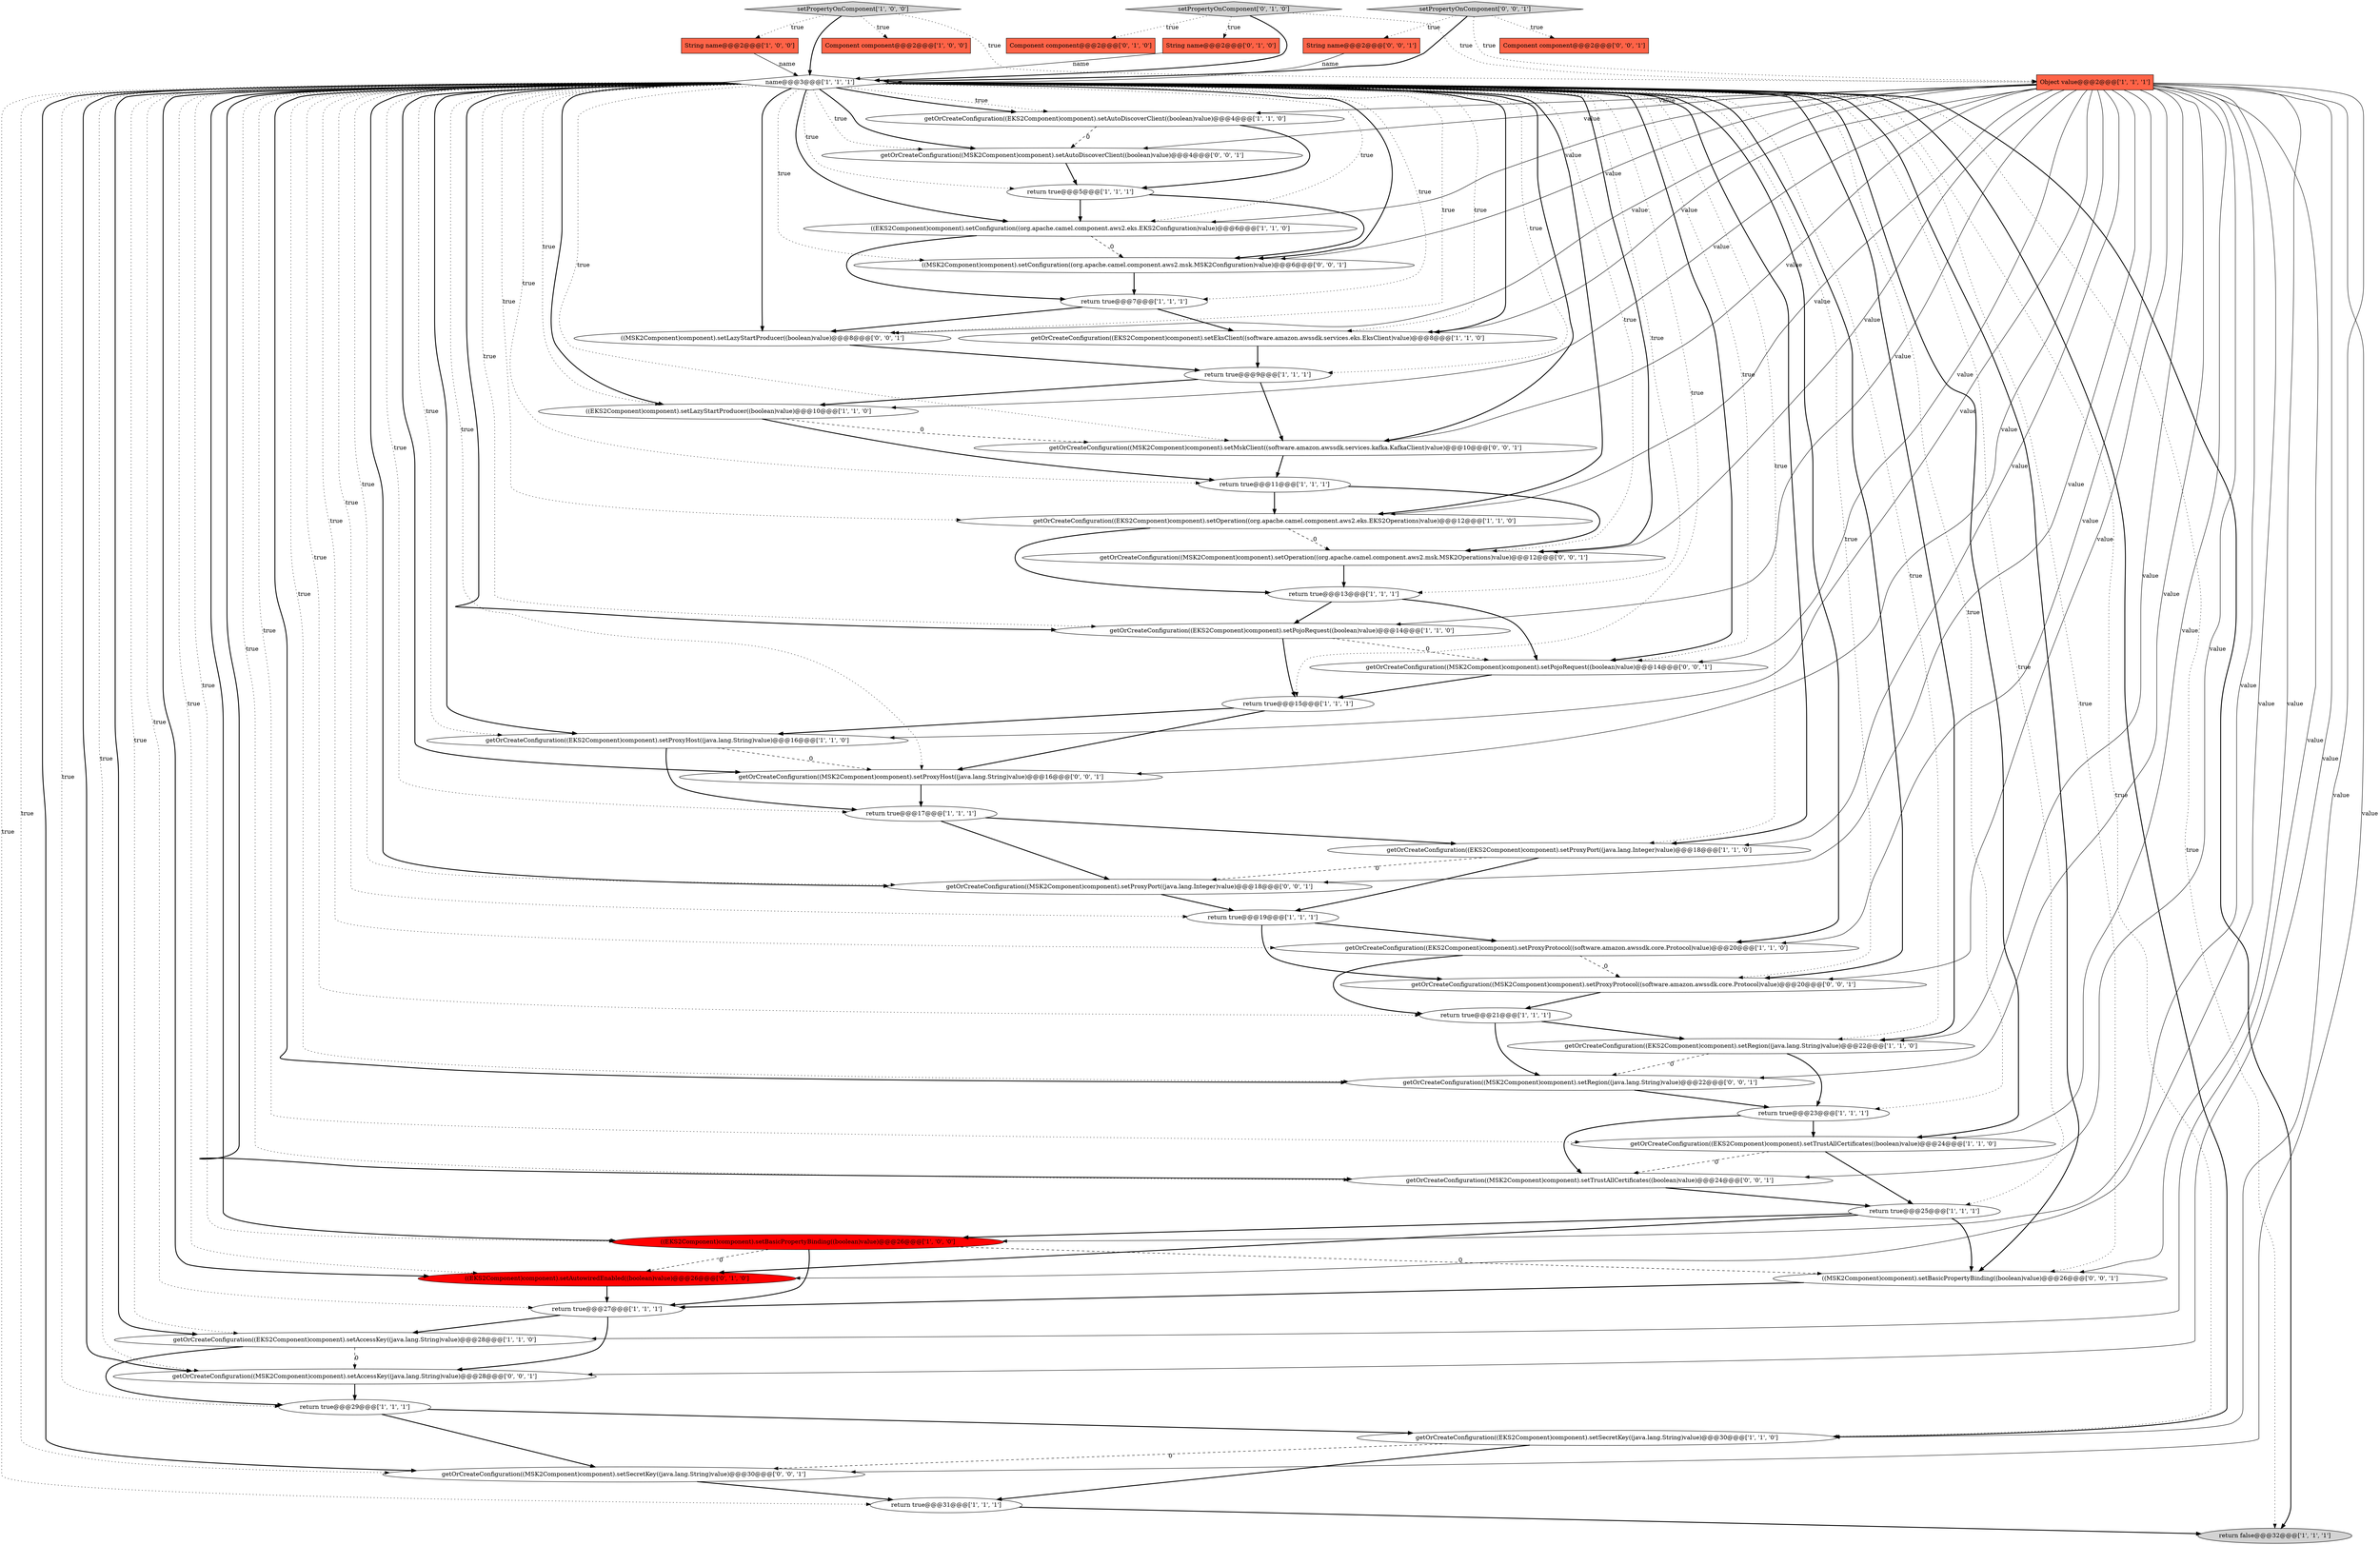 digraph {
32 [style = filled, label = "return true@@@17@@@['1', '1', '1']", fillcolor = white, shape = ellipse image = "AAA0AAABBB1BBB"];
9 [style = filled, label = "return true@@@25@@@['1', '1', '1']", fillcolor = white, shape = ellipse image = "AAA0AAABBB1BBB"];
11 [style = filled, label = "setPropertyOnComponent['1', '0', '0']", fillcolor = lightgray, shape = diamond image = "AAA0AAABBB1BBB"];
15 [style = filled, label = "return true@@@13@@@['1', '1', '1']", fillcolor = white, shape = ellipse image = "AAA0AAABBB1BBB"];
25 [style = filled, label = "return true@@@9@@@['1', '1', '1']", fillcolor = white, shape = ellipse image = "AAA0AAABBB1BBB"];
22 [style = filled, label = "((EKS2Component)component).setLazyStartProducer((boolean)value)@@@10@@@['1', '1', '0']", fillcolor = white, shape = ellipse image = "AAA0AAABBB1BBB"];
48 [style = filled, label = "getOrCreateConfiguration((MSK2Component)component).setRegion((java.lang.String)value)@@@22@@@['0', '0', '1']", fillcolor = white, shape = ellipse image = "AAA0AAABBB3BBB"];
14 [style = filled, label = "((EKS2Component)component).setConfiguration((org.apache.camel.component.aws2.eks.EKS2Configuration)value)@@@6@@@['1', '1', '0']", fillcolor = white, shape = ellipse image = "AAA0AAABBB1BBB"];
53 [style = filled, label = "getOrCreateConfiguration((MSK2Component)component).setProxyPort((java.lang.Integer)value)@@@18@@@['0', '0', '1']", fillcolor = white, shape = ellipse image = "AAA0AAABBB3BBB"];
23 [style = filled, label = "return true@@@15@@@['1', '1', '1']", fillcolor = white, shape = ellipse image = "AAA0AAABBB1BBB"];
19 [style = filled, label = "Object value@@@2@@@['1', '1', '1']", fillcolor = tomato, shape = box image = "AAA0AAABBB1BBB"];
24 [style = filled, label = "return true@@@7@@@['1', '1', '1']", fillcolor = white, shape = ellipse image = "AAA0AAABBB1BBB"];
13 [style = filled, label = "return true@@@27@@@['1', '1', '1']", fillcolor = white, shape = ellipse image = "AAA0AAABBB1BBB"];
20 [style = filled, label = "((EKS2Component)component).setBasicPropertyBinding((boolean)value)@@@26@@@['1', '0', '0']", fillcolor = red, shape = ellipse image = "AAA1AAABBB1BBB"];
38 [style = filled, label = "String name@@@2@@@['0', '0', '1']", fillcolor = tomato, shape = box image = "AAA0AAABBB3BBB"];
52 [style = filled, label = "getOrCreateConfiguration((MSK2Component)component).setPojoRequest((boolean)value)@@@14@@@['0', '0', '1']", fillcolor = white, shape = ellipse image = "AAA0AAABBB3BBB"];
2 [style = filled, label = "return true@@@19@@@['1', '1', '1']", fillcolor = white, shape = ellipse image = "AAA0AAABBB1BBB"];
0 [style = filled, label = "getOrCreateConfiguration((EKS2Component)component).setAutoDiscoverClient((boolean)value)@@@4@@@['1', '1', '0']", fillcolor = white, shape = ellipse image = "AAA0AAABBB1BBB"];
7 [style = filled, label = "getOrCreateConfiguration((EKS2Component)component).setProxyHost((java.lang.String)value)@@@16@@@['1', '1', '0']", fillcolor = white, shape = ellipse image = "AAA0AAABBB1BBB"];
12 [style = filled, label = "return true@@@11@@@['1', '1', '1']", fillcolor = white, shape = ellipse image = "AAA0AAABBB1BBB"];
21 [style = filled, label = "getOrCreateConfiguration((EKS2Component)component).setRegion((java.lang.String)value)@@@22@@@['1', '1', '0']", fillcolor = white, shape = ellipse image = "AAA0AAABBB1BBB"];
44 [style = filled, label = "getOrCreateConfiguration((MSK2Component)component).setProxyHost((java.lang.String)value)@@@16@@@['0', '0', '1']", fillcolor = white, shape = ellipse image = "AAA0AAABBB3BBB"];
36 [style = filled, label = "String name@@@2@@@['0', '1', '0']", fillcolor = tomato, shape = box image = "AAA0AAABBB2BBB"];
3 [style = filled, label = "Component component@@@2@@@['1', '0', '0']", fillcolor = tomato, shape = box image = "AAA0AAABBB1BBB"];
43 [style = filled, label = "getOrCreateConfiguration((MSK2Component)component).setOperation((org.apache.camel.component.aws2.msk.MSK2Operations)value)@@@12@@@['0', '0', '1']", fillcolor = white, shape = ellipse image = "AAA0AAABBB3BBB"];
50 [style = filled, label = "getOrCreateConfiguration((MSK2Component)component).setTrustAllCertificates((boolean)value)@@@24@@@['0', '0', '1']", fillcolor = white, shape = ellipse image = "AAA0AAABBB3BBB"];
46 [style = filled, label = "((MSK2Component)component).setConfiguration((org.apache.camel.component.aws2.msk.MSK2Configuration)value)@@@6@@@['0', '0', '1']", fillcolor = white, shape = ellipse image = "AAA0AAABBB3BBB"];
42 [style = filled, label = "getOrCreateConfiguration((MSK2Component)component).setAccessKey((java.lang.String)value)@@@28@@@['0', '0', '1']", fillcolor = white, shape = ellipse image = "AAA0AAABBB3BBB"];
17 [style = filled, label = "return true@@@21@@@['1', '1', '1']", fillcolor = white, shape = ellipse image = "AAA0AAABBB1BBB"];
47 [style = filled, label = "getOrCreateConfiguration((MSK2Component)component).setSecretKey((java.lang.String)value)@@@30@@@['0', '0', '1']", fillcolor = white, shape = ellipse image = "AAA0AAABBB3BBB"];
51 [style = filled, label = "getOrCreateConfiguration((MSK2Component)component).setAutoDiscoverClient((boolean)value)@@@4@@@['0', '0', '1']", fillcolor = white, shape = ellipse image = "AAA0AAABBB3BBB"];
27 [style = filled, label = "return true@@@31@@@['1', '1', '1']", fillcolor = white, shape = ellipse image = "AAA0AAABBB1BBB"];
16 [style = filled, label = "return true@@@5@@@['1', '1', '1']", fillcolor = white, shape = ellipse image = "AAA0AAABBB1BBB"];
10 [style = filled, label = "return false@@@32@@@['1', '1', '1']", fillcolor = lightgray, shape = ellipse image = "AAA0AAABBB1BBB"];
37 [style = filled, label = "setPropertyOnComponent['0', '1', '0']", fillcolor = lightgray, shape = diamond image = "AAA0AAABBB2BBB"];
1 [style = filled, label = "getOrCreateConfiguration((EKS2Component)component).setOperation((org.apache.camel.component.aws2.eks.EKS2Operations)value)@@@12@@@['1', '1', '0']", fillcolor = white, shape = ellipse image = "AAA0AAABBB1BBB"];
26 [style = filled, label = "getOrCreateConfiguration((EKS2Component)component).setSecretKey((java.lang.String)value)@@@30@@@['1', '1', '0']", fillcolor = white, shape = ellipse image = "AAA0AAABBB1BBB"];
6 [style = filled, label = "name@@@3@@@['1', '1', '1']", fillcolor = white, shape = diamond image = "AAA0AAABBB1BBB"];
39 [style = filled, label = "getOrCreateConfiguration((MSK2Component)component).setMskClient((software.amazon.awssdk.services.kafka.KafkaClient)value)@@@10@@@['0', '0', '1']", fillcolor = white, shape = ellipse image = "AAA0AAABBB3BBB"];
54 [style = filled, label = "((MSK2Component)component).setBasicPropertyBinding((boolean)value)@@@26@@@['0', '0', '1']", fillcolor = white, shape = ellipse image = "AAA0AAABBB3BBB"];
33 [style = filled, label = "getOrCreateConfiguration((EKS2Component)component).setProxyPort((java.lang.Integer)value)@@@18@@@['1', '1', '0']", fillcolor = white, shape = ellipse image = "AAA0AAABBB1BBB"];
4 [style = filled, label = "String name@@@2@@@['1', '0', '0']", fillcolor = tomato, shape = box image = "AAA0AAABBB1BBB"];
29 [style = filled, label = "getOrCreateConfiguration((EKS2Component)component).setEksClient((software.amazon.awssdk.services.eks.EksClient)value)@@@8@@@['1', '1', '0']", fillcolor = white, shape = ellipse image = "AAA0AAABBB1BBB"];
34 [style = filled, label = "((EKS2Component)component).setAutowiredEnabled((boolean)value)@@@26@@@['0', '1', '0']", fillcolor = red, shape = ellipse image = "AAA1AAABBB2BBB"];
8 [style = filled, label = "getOrCreateConfiguration((EKS2Component)component).setPojoRequest((boolean)value)@@@14@@@['1', '1', '0']", fillcolor = white, shape = ellipse image = "AAA0AAABBB1BBB"];
18 [style = filled, label = "return true@@@23@@@['1', '1', '1']", fillcolor = white, shape = ellipse image = "AAA0AAABBB1BBB"];
45 [style = filled, label = "setPropertyOnComponent['0', '0', '1']", fillcolor = lightgray, shape = diamond image = "AAA0AAABBB3BBB"];
28 [style = filled, label = "getOrCreateConfiguration((EKS2Component)component).setTrustAllCertificates((boolean)value)@@@24@@@['1', '1', '0']", fillcolor = white, shape = ellipse image = "AAA0AAABBB1BBB"];
5 [style = filled, label = "getOrCreateConfiguration((EKS2Component)component).setAccessKey((java.lang.String)value)@@@28@@@['1', '1', '0']", fillcolor = white, shape = ellipse image = "AAA0AAABBB1BBB"];
49 [style = filled, label = "((MSK2Component)component).setLazyStartProducer((boolean)value)@@@8@@@['0', '0', '1']", fillcolor = white, shape = ellipse image = "AAA0AAABBB3BBB"];
31 [style = filled, label = "getOrCreateConfiguration((EKS2Component)component).setProxyProtocol((software.amazon.awssdk.core.Protocol)value)@@@20@@@['1', '1', '0']", fillcolor = white, shape = ellipse image = "AAA0AAABBB1BBB"];
40 [style = filled, label = "getOrCreateConfiguration((MSK2Component)component).setProxyProtocol((software.amazon.awssdk.core.Protocol)value)@@@20@@@['0', '0', '1']", fillcolor = white, shape = ellipse image = "AAA0AAABBB3BBB"];
35 [style = filled, label = "Component component@@@2@@@['0', '1', '0']", fillcolor = tomato, shape = box image = "AAA0AAABBB2BBB"];
41 [style = filled, label = "Component component@@@2@@@['0', '0', '1']", fillcolor = tomato, shape = box image = "AAA0AAABBB3BBB"];
30 [style = filled, label = "return true@@@29@@@['1', '1', '1']", fillcolor = white, shape = ellipse image = "AAA0AAABBB1BBB"];
32->53 [style = bold, label=""];
14->24 [style = bold, label=""];
19->8 [style = solid, label="value"];
19->7 [style = solid, label="value"];
7->32 [style = bold, label=""];
6->43 [style = bold, label=""];
6->31 [style = dotted, label="true"];
25->22 [style = bold, label=""];
6->22 [style = bold, label=""];
6->39 [style = dotted, label="true"];
6->1 [style = dotted, label="true"];
19->0 [style = solid, label="value"];
19->33 [style = solid, label="value"];
28->9 [style = bold, label=""];
6->32 [style = dotted, label="true"];
31->40 [style = dashed, label="0"];
45->38 [style = dotted, label="true"];
19->49 [style = solid, label="value"];
47->27 [style = bold, label=""];
21->18 [style = bold, label=""];
6->29 [style = bold, label=""];
19->5 [style = solid, label="value"];
6->26 [style = dotted, label="true"];
24->49 [style = bold, label=""];
19->48 [style = solid, label="value"];
6->18 [style = dotted, label="true"];
45->6 [style = bold, label=""];
15->52 [style = bold, label=""];
4->6 [style = solid, label="name"];
6->48 [style = dotted, label="true"];
19->20 [style = solid, label="value"];
19->53 [style = solid, label="value"];
19->28 [style = solid, label="value"];
0->51 [style = dashed, label="0"];
19->52 [style = solid, label="value"];
21->48 [style = dashed, label="0"];
37->36 [style = dotted, label="true"];
16->14 [style = bold, label=""];
7->44 [style = dashed, label="0"];
6->0 [style = dotted, label="true"];
5->30 [style = bold, label=""];
6->46 [style = bold, label=""];
48->18 [style = bold, label=""];
19->43 [style = solid, label="value"];
17->21 [style = bold, label=""];
19->31 [style = solid, label="value"];
23->44 [style = bold, label=""];
6->15 [style = dotted, label="true"];
2->31 [style = bold, label=""];
19->42 [style = solid, label="value"];
33->53 [style = dashed, label="0"];
52->23 [style = bold, label=""];
8->23 [style = bold, label=""];
1->43 [style = dashed, label="0"];
6->54 [style = bold, label=""];
6->13 [style = dotted, label="true"];
46->24 [style = bold, label=""];
30->26 [style = bold, label=""];
26->47 [style = dashed, label="0"];
37->19 [style = dotted, label="true"];
6->49 [style = bold, label=""];
19->47 [style = solid, label="value"];
36->6 [style = solid, label="name"];
51->16 [style = bold, label=""];
12->1 [style = bold, label=""];
19->21 [style = solid, label="value"];
18->28 [style = bold, label=""];
6->20 [style = dotted, label="true"];
18->50 [style = bold, label=""];
9->54 [style = bold, label=""];
19->22 [style = solid, label="value"];
6->53 [style = bold, label=""];
26->27 [style = bold, label=""];
49->25 [style = bold, label=""];
6->14 [style = dotted, label="true"];
20->34 [style = dashed, label="0"];
6->51 [style = dotted, label="true"];
6->29 [style = dotted, label="true"];
6->54 [style = dotted, label="true"];
44->32 [style = bold, label=""];
6->25 [style = dotted, label="true"];
6->43 [style = dotted, label="true"];
6->49 [style = dotted, label="true"];
39->12 [style = bold, label=""];
40->17 [style = bold, label=""];
6->7 [style = dotted, label="true"];
13->5 [style = bold, label=""];
19->39 [style = solid, label="value"];
30->47 [style = bold, label=""];
6->42 [style = dotted, label="true"];
11->19 [style = dotted, label="true"];
38->6 [style = solid, label="name"];
6->12 [style = dotted, label="true"];
23->7 [style = bold, label=""];
6->7 [style = bold, label=""];
6->33 [style = dotted, label="true"];
6->39 [style = bold, label=""];
6->47 [style = bold, label=""];
6->48 [style = bold, label=""];
19->54 [style = solid, label="value"];
6->47 [style = dotted, label="true"];
6->40 [style = dotted, label="true"];
6->24 [style = dotted, label="true"];
0->16 [style = bold, label=""];
6->26 [style = bold, label=""];
20->13 [style = bold, label=""];
25->39 [style = bold, label=""];
6->34 [style = bold, label=""];
13->42 [style = bold, label=""];
6->21 [style = bold, label=""];
6->51 [style = bold, label=""];
6->42 [style = bold, label=""];
5->42 [style = dashed, label="0"];
9->20 [style = bold, label=""];
19->26 [style = solid, label="value"];
11->4 [style = dotted, label="true"];
6->22 [style = dotted, label="true"];
14->46 [style = dashed, label="0"];
19->51 [style = solid, label="value"];
6->44 [style = bold, label=""];
6->50 [style = dotted, label="true"];
45->41 [style = dotted, label="true"];
32->33 [style = bold, label=""];
6->10 [style = dotted, label="true"];
6->20 [style = bold, label=""];
37->35 [style = dotted, label="true"];
6->1 [style = bold, label=""];
6->5 [style = bold, label=""];
6->2 [style = dotted, label="true"];
19->1 [style = solid, label="value"];
6->9 [style = dotted, label="true"];
19->40 [style = solid, label="value"];
20->54 [style = dashed, label="0"];
6->8 [style = dotted, label="true"];
6->33 [style = bold, label=""];
6->10 [style = bold, label=""];
27->10 [style = bold, label=""];
45->19 [style = dotted, label="true"];
6->21 [style = dotted, label="true"];
6->27 [style = dotted, label="true"];
31->17 [style = bold, label=""];
12->43 [style = bold, label=""];
11->3 [style = dotted, label="true"];
15->8 [style = bold, label=""];
33->2 [style = bold, label=""];
6->46 [style = dotted, label="true"];
8->52 [style = dashed, label="0"];
19->29 [style = solid, label="value"];
16->46 [style = bold, label=""];
6->30 [style = dotted, label="true"];
6->53 [style = dotted, label="true"];
50->9 [style = bold, label=""];
1->15 [style = bold, label=""];
11->6 [style = bold, label=""];
34->13 [style = bold, label=""];
19->46 [style = solid, label="value"];
6->23 [style = dotted, label="true"];
29->25 [style = bold, label=""];
6->0 [style = bold, label=""];
24->29 [style = bold, label=""];
2->40 [style = bold, label=""];
19->44 [style = solid, label="value"];
37->6 [style = bold, label=""];
19->34 [style = solid, label="value"];
19->14 [style = solid, label="value"];
6->17 [style = dotted, label="true"];
6->52 [style = bold, label=""];
53->2 [style = bold, label=""];
6->44 [style = dotted, label="true"];
6->28 [style = dotted, label="true"];
6->14 [style = bold, label=""];
6->31 [style = bold, label=""];
19->50 [style = solid, label="value"];
54->13 [style = bold, label=""];
43->15 [style = bold, label=""];
42->30 [style = bold, label=""];
6->40 [style = bold, label=""];
22->12 [style = bold, label=""];
6->50 [style = bold, label=""];
6->8 [style = bold, label=""];
17->48 [style = bold, label=""];
22->39 [style = dashed, label="0"];
6->34 [style = dotted, label="true"];
6->52 [style = dotted, label="true"];
28->50 [style = dashed, label="0"];
6->16 [style = dotted, label="true"];
6->5 [style = dotted, label="true"];
6->28 [style = bold, label=""];
9->34 [style = bold, label=""];
}
